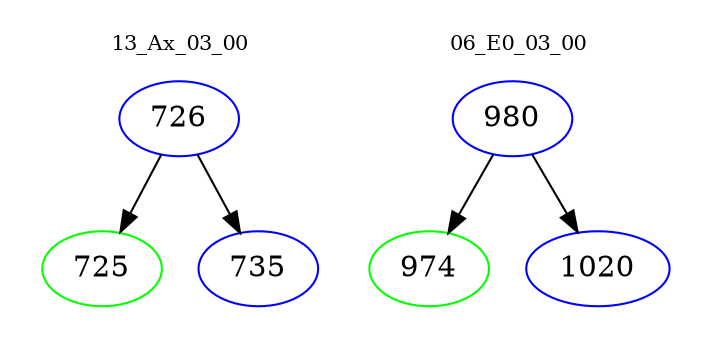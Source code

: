 digraph{
subgraph cluster_0 {
color = white
label = "13_Ax_03_00";
fontsize=10;
T0_726 [label="726", color="blue"]
T0_726 -> T0_725 [color="black"]
T0_725 [label="725", color="green"]
T0_726 -> T0_735 [color="black"]
T0_735 [label="735", color="blue"]
}
subgraph cluster_1 {
color = white
label = "06_E0_03_00";
fontsize=10;
T1_980 [label="980", color="blue"]
T1_980 -> T1_974 [color="black"]
T1_974 [label="974", color="green"]
T1_980 -> T1_1020 [color="black"]
T1_1020 [label="1020", color="blue"]
}
}

